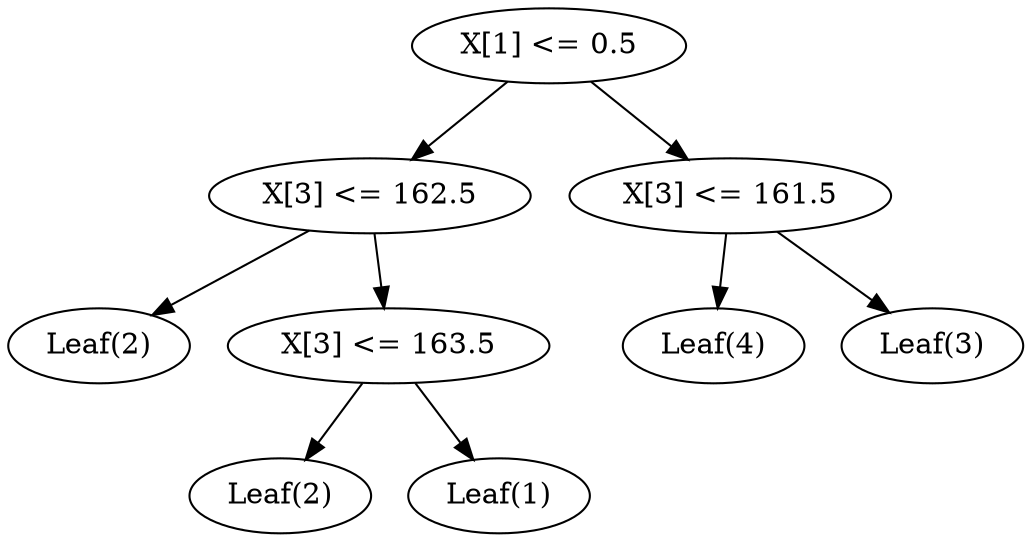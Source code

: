 digraph {
0 [label="X[1] <= 0.5"];
1 [label="X[3] <= 162.5"];
2 [label="Leaf(2)"];
1 -> 2;
3 [label="X[3] <= 163.5"];
4 [label="Leaf(2)"];
3 -> 4;
5 [label="Leaf(1)"];
3 -> 5;
1 -> 3;
0 -> 1;
6 [label="X[3] <= 161.5"];
7 [label="Leaf(4)"];
6 -> 7;
8 [label="Leaf(3)"];
6 -> 8;
0 -> 6;

}